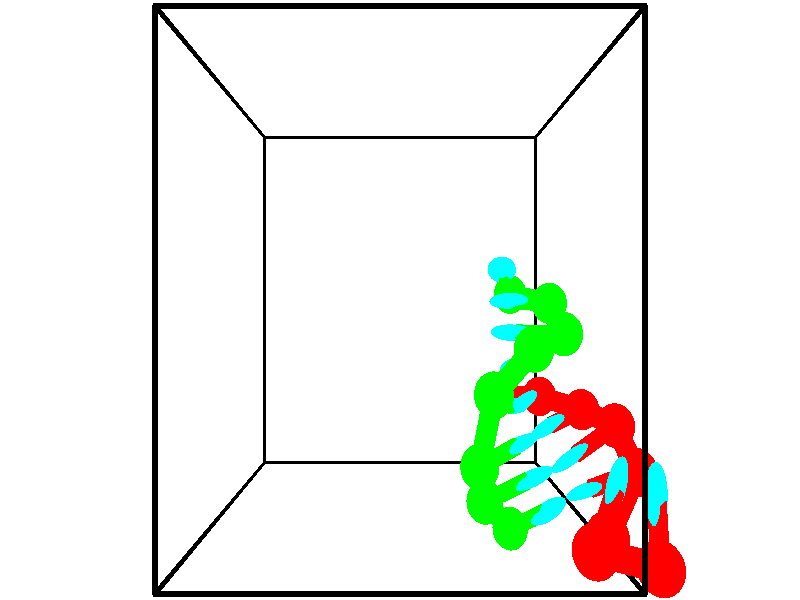 // switches for output
#declare DRAW_BASES = 1; // possible values are 0, 1; only relevant for DNA ribbons
#declare DRAW_BASES_TYPE = 3; // possible values are 1, 2, 3; only relevant for DNA ribbons
#declare DRAW_FOG = 0; // set to 1 to enable fog

#include "colors.inc"

#include "transforms.inc"
background { rgb <1, 1, 1>}

#default {
   normal{
       ripples 0.25
       frequency 0.20
       turbulence 0.2
       lambda 5
   }
	finish {
		phong 0.1
		phong_size 40.
	}
}

// original window dimensions: 1024x640


// camera settings

camera {
	sky <-0, 1, 0>
	up <-0, 1, 0>
	right 1.6 * <1, 0, 0>
	location <2.5, 2.5, 11.1562>
	look_at <2.5, 2.5, 2.5>
	direction <0, 0, -8.6562>
	angle 67.0682
}


# declare cpy_camera_pos = <2.5, 2.5, 11.1562>;
# if (DRAW_FOG = 1)
fog {
	fog_type 2
	up vnormalize(cpy_camera_pos)
	color rgbt<1,1,1,0.3>
	distance 1e-5
	fog_alt 3e-3
	fog_offset 4
}
# end


// LIGHTS

# declare lum = 6;
global_settings {
	ambient_light rgb lum * <0.05, 0.05, 0.05>
	max_trace_level 15
}# declare cpy_direct_light_amount = 0.25;
light_source
{	1000 * <-1, -1, 1>,
	rgb lum * cpy_direct_light_amount
	parallel
}

light_source
{	1000 * <1, 1, -1>,
	rgb lum * cpy_direct_light_amount
	parallel
}

// strand 0

// nucleotide -1

// particle -1
sphere {
	<5.352369, 0.053478, 4.556248> 0.250000
	pigment { color rgbt <1,0,0,0> }
	no_shadow
}
cylinder {
	<5.305653, 0.448418, 4.599144>,  <5.277623, 0.685382, 4.624882>, 0.100000
	pigment { color rgbt <1,0,0,0> }
	no_shadow
}
cylinder {
	<5.305653, 0.448418, 4.599144>,  <5.352369, 0.053478, 4.556248>, 0.100000
	pigment { color rgbt <1,0,0,0> }
	no_shadow
}

// particle -1
sphere {
	<5.305653, 0.448418, 4.599144> 0.100000
	pigment { color rgbt <1,0,0,0> }
	no_shadow
}
sphere {
	0, 1
	scale<0.080000,0.200000,0.300000>
	matrix <-0.651031, 0.005432, -0.759032,
		-0.750012, -0.158465, 0.642161,
		-0.116792, 0.987350, 0.107240,
		5.270615, 0.744623, 4.631316>
	pigment { color rgbt <0,1,1,0> }
	no_shadow
}
cylinder {
	<4.627176, 0.217660, 4.594887>,  <5.352369, 0.053478, 4.556248>, 0.130000
	pigment { color rgbt <1,0,0,0> }
	no_shadow
}

// nucleotide -1

// particle -1
sphere {
	<4.627176, 0.217660, 4.594887> 0.250000
	pigment { color rgbt <1,0,0,0> }
	no_shadow
}
cylinder {
	<4.823029, 0.515236, 4.412979>,  <4.940540, 0.693781, 4.303834>, 0.100000
	pigment { color rgbt <1,0,0,0> }
	no_shadow
}
cylinder {
	<4.823029, 0.515236, 4.412979>,  <4.627176, 0.217660, 4.594887>, 0.100000
	pigment { color rgbt <1,0,0,0> }
	no_shadow
}

// particle -1
sphere {
	<4.823029, 0.515236, 4.412979> 0.100000
	pigment { color rgbt <1,0,0,0> }
	no_shadow
}
sphere {
	0, 1
	scale<0.080000,0.200000,0.300000>
	matrix <-0.730698, 0.065508, -0.679550,
		-0.475754, 0.665029, 0.575670,
		0.489631, 0.743939, -0.454770,
		4.969918, 0.738418, 4.276548>
	pigment { color rgbt <0,1,1,0> }
	no_shadow
}
cylinder {
	<4.978820, 0.139882, 3.944383>,  <4.627176, 0.217660, 4.594887>, 0.130000
	pigment { color rgbt <1,0,0,0> }
	no_shadow
}

// nucleotide -1

// particle -1
sphere {
	<4.978820, 0.139882, 3.944383> 0.250000
	pigment { color rgbt <1,0,0,0> }
	no_shadow
}
cylinder {
	<5.051510, 0.050079, 3.561432>,  <5.095124, -0.003802, 3.331661>, 0.100000
	pigment { color rgbt <1,0,0,0> }
	no_shadow
}
cylinder {
	<5.051510, 0.050079, 3.561432>,  <4.978820, 0.139882, 3.944383>, 0.100000
	pigment { color rgbt <1,0,0,0> }
	no_shadow
}

// particle -1
sphere {
	<5.051510, 0.050079, 3.561432> 0.100000
	pigment { color rgbt <1,0,0,0> }
	no_shadow
}
sphere {
	0, 1
	scale<0.080000,0.200000,0.300000>
	matrix <-0.334794, 0.901299, -0.274905,
		0.924602, 0.370482, 0.088626,
		0.181726, -0.224506, -0.957378,
		5.106028, -0.017273, 3.274219>
	pigment { color rgbt <0,1,1,0> }
	no_shadow
}
cylinder {
	<5.462963, 0.705140, 3.596732>,  <4.978820, 0.139882, 3.944383>, 0.130000
	pigment { color rgbt <1,0,0,0> }
	no_shadow
}

// nucleotide -1

// particle -1
sphere {
	<5.462963, 0.705140, 3.596732> 0.250000
	pigment { color rgbt <1,0,0,0> }
	no_shadow
}
cylinder {
	<5.179565, 0.537842, 3.369362>,  <5.009527, 0.437463, 3.232940>, 0.100000
	pigment { color rgbt <1,0,0,0> }
	no_shadow
}
cylinder {
	<5.179565, 0.537842, 3.369362>,  <5.462963, 0.705140, 3.596732>, 0.100000
	pigment { color rgbt <1,0,0,0> }
	no_shadow
}

// particle -1
sphere {
	<5.179565, 0.537842, 3.369362> 0.100000
	pigment { color rgbt <1,0,0,0> }
	no_shadow
}
sphere {
	0, 1
	scale<0.080000,0.200000,0.300000>
	matrix <-0.316018, 0.908214, -0.274373,
		0.631006, -0.014760, -0.775637,
		-0.708494, -0.418247, -0.568424,
		4.967017, 0.412368, 3.198834>
	pigment { color rgbt <0,1,1,0> }
	no_shadow
}
cylinder {
	<5.425279, 1.078491, 2.960547>,  <5.462963, 0.705140, 3.596732>, 0.130000
	pigment { color rgbt <1,0,0,0> }
	no_shadow
}

// nucleotide -1

// particle -1
sphere {
	<5.425279, 1.078491, 2.960547> 0.250000
	pigment { color rgbt <1,0,0,0> }
	no_shadow
}
cylinder {
	<5.085926, 0.867439, 2.943321>,  <4.882314, 0.740808, 2.932986>, 0.100000
	pigment { color rgbt <1,0,0,0> }
	no_shadow
}
cylinder {
	<5.085926, 0.867439, 2.943321>,  <5.425279, 1.078491, 2.960547>, 0.100000
	pigment { color rgbt <1,0,0,0> }
	no_shadow
}

// particle -1
sphere {
	<5.085926, 0.867439, 2.943321> 0.100000
	pigment { color rgbt <1,0,0,0> }
	no_shadow
}
sphere {
	0, 1
	scale<0.080000,0.200000,0.300000>
	matrix <-0.466224, 0.783222, -0.411338,
		0.250764, -0.328894, -0.910465,
		-0.848382, -0.527629, -0.043066,
		4.831411, 0.709151, 2.930402>
	pigment { color rgbt <0,1,1,0> }
	no_shadow
}
cylinder {
	<5.169662, 1.156631, 2.275167>,  <5.425279, 1.078491, 2.960547>, 0.130000
	pigment { color rgbt <1,0,0,0> }
	no_shadow
}

// nucleotide -1

// particle -1
sphere {
	<5.169662, 1.156631, 2.275167> 0.250000
	pigment { color rgbt <1,0,0,0> }
	no_shadow
}
cylinder {
	<4.837757, 1.073219, 2.482246>,  <4.638614, 1.023172, 2.606494>, 0.100000
	pigment { color rgbt <1,0,0,0> }
	no_shadow
}
cylinder {
	<4.837757, 1.073219, 2.482246>,  <5.169662, 1.156631, 2.275167>, 0.100000
	pigment { color rgbt <1,0,0,0> }
	no_shadow
}

// particle -1
sphere {
	<4.837757, 1.073219, 2.482246> 0.100000
	pigment { color rgbt <1,0,0,0> }
	no_shadow
}
sphere {
	0, 1
	scale<0.080000,0.200000,0.300000>
	matrix <-0.462572, 0.775962, -0.428848,
		-0.312287, -0.595314, -0.740322,
		-0.829761, -0.208529, 0.517699,
		4.588829, 1.010661, 2.637556>
	pigment { color rgbt <0,1,1,0> }
	no_shadow
}
cylinder {
	<4.651383, 1.261615, 1.842926>,  <5.169662, 1.156631, 2.275167>, 0.130000
	pigment { color rgbt <1,0,0,0> }
	no_shadow
}

// nucleotide -1

// particle -1
sphere {
	<4.651383, 1.261615, 1.842926> 0.250000
	pigment { color rgbt <1,0,0,0> }
	no_shadow
}
cylinder {
	<4.447136, 1.271492, 2.186707>,  <4.324587, 1.277418, 2.392975>, 0.100000
	pigment { color rgbt <1,0,0,0> }
	no_shadow
}
cylinder {
	<4.447136, 1.271492, 2.186707>,  <4.651383, 1.261615, 1.842926>, 0.100000
	pigment { color rgbt <1,0,0,0> }
	no_shadow
}

// particle -1
sphere {
	<4.447136, 1.271492, 2.186707> 0.100000
	pigment { color rgbt <1,0,0,0> }
	no_shadow
}
sphere {
	0, 1
	scale<0.080000,0.200000,0.300000>
	matrix <-0.522831, 0.784632, -0.333167,
		-0.682581, -0.619470, -0.387737,
		-0.510618, 0.024693, 0.859453,
		4.293950, 1.278900, 2.444542>
	pigment { color rgbt <0,1,1,0> }
	no_shadow
}
cylinder {
	<4.038796, 1.233796, 1.670565>,  <4.651383, 1.261615, 1.842926>, 0.130000
	pigment { color rgbt <1,0,0,0> }
	no_shadow
}

// nucleotide -1

// particle -1
sphere {
	<4.038796, 1.233796, 1.670565> 0.250000
	pigment { color rgbt <1,0,0,0> }
	no_shadow
}
cylinder {
	<4.070457, 1.419899, 2.023216>,  <4.089454, 1.531561, 2.234807>, 0.100000
	pigment { color rgbt <1,0,0,0> }
	no_shadow
}
cylinder {
	<4.070457, 1.419899, 2.023216>,  <4.038796, 1.233796, 1.670565>, 0.100000
	pigment { color rgbt <1,0,0,0> }
	no_shadow
}

// particle -1
sphere {
	<4.070457, 1.419899, 2.023216> 0.100000
	pigment { color rgbt <1,0,0,0> }
	no_shadow
}
sphere {
	0, 1
	scale<0.080000,0.200000,0.300000>
	matrix <-0.555639, 0.754869, -0.348479,
		-0.827647, -0.462285, 0.318265,
		0.079152, 0.465259, 0.881629,
		4.094203, 1.559477, 2.287705>
	pigment { color rgbt <0,1,1,0> }
	no_shadow
}
// strand 1

// nucleotide -1

// particle -1
sphere {
	<4.210615, 2.570300, 1.769363> 0.250000
	pigment { color rgbt <0,1,0,0> }
	no_shadow
}
cylinder {
	<4.080616, 2.738449, 2.108223>,  <4.002616, 2.839338, 2.311539>, 0.100000
	pigment { color rgbt <0,1,0,0> }
	no_shadow
}
cylinder {
	<4.080616, 2.738449, 2.108223>,  <4.210615, 2.570300, 1.769363>, 0.100000
	pigment { color rgbt <0,1,0,0> }
	no_shadow
}

// particle -1
sphere {
	<4.080616, 2.738449, 2.108223> 0.100000
	pigment { color rgbt <0,1,0,0> }
	no_shadow
}
sphere {
	0, 1
	scale<0.080000,0.200000,0.300000>
	matrix <0.049884, -0.886911, 0.459239,
		0.944398, 0.191511, 0.267275,
		-0.324998, 0.420372, 0.847150,
		3.983117, 2.864561, 2.362368>
	pigment { color rgbt <0,1,1,0> }
	no_shadow
}
cylinder {
	<4.682175, 2.459102, 2.328126>,  <4.210615, 2.570300, 1.769363>, 0.130000
	pigment { color rgbt <0,1,0,0> }
	no_shadow
}

// nucleotide -1

// particle -1
sphere {
	<4.682175, 2.459102, 2.328126> 0.250000
	pigment { color rgbt <0,1,0,0> }
	no_shadow
}
cylinder {
	<4.317341, 2.476479, 2.491203>,  <4.098441, 2.486904, 2.589050>, 0.100000
	pigment { color rgbt <0,1,0,0> }
	no_shadow
}
cylinder {
	<4.317341, 2.476479, 2.491203>,  <4.682175, 2.459102, 2.328126>, 0.100000
	pigment { color rgbt <0,1,0,0> }
	no_shadow
}

// particle -1
sphere {
	<4.317341, 2.476479, 2.491203> 0.100000
	pigment { color rgbt <0,1,0,0> }
	no_shadow
}
sphere {
	0, 1
	scale<0.080000,0.200000,0.300000>
	matrix <0.067630, -0.964809, 0.254104,
		0.404385, 0.259337, 0.877050,
		-0.912085, 0.043440, 0.407693,
		4.043715, 2.489511, 2.613511>
	pigment { color rgbt <0,1,1,0> }
	no_shadow
}
cylinder {
	<4.724555, 2.114658, 2.962514>,  <4.682175, 2.459102, 2.328126>, 0.130000
	pigment { color rgbt <0,1,0,0> }
	no_shadow
}

// nucleotide -1

// particle -1
sphere {
	<4.724555, 2.114658, 2.962514> 0.250000
	pigment { color rgbt <0,1,0,0> }
	no_shadow
}
cylinder {
	<4.347516, 2.115997, 2.828949>,  <4.121293, 2.116801, 2.748810>, 0.100000
	pigment { color rgbt <0,1,0,0> }
	no_shadow
}
cylinder {
	<4.347516, 2.115997, 2.828949>,  <4.724555, 2.114658, 2.962514>, 0.100000
	pigment { color rgbt <0,1,0,0> }
	no_shadow
}

// particle -1
sphere {
	<4.347516, 2.115997, 2.828949> 0.100000
	pigment { color rgbt <0,1,0,0> }
	no_shadow
}
sphere {
	0, 1
	scale<0.080000,0.200000,0.300000>
	matrix <-0.118268, -0.938482, 0.324445,
		-0.312284, 0.345312, 0.885008,
		-0.942598, 0.003349, -0.333912,
		4.064736, 2.117002, 2.728775>
	pigment { color rgbt <0,1,1,0> }
	no_shadow
}
cylinder {
	<4.202173, 1.981416, 3.490684>,  <4.724555, 2.114658, 2.962514>, 0.130000
	pigment { color rgbt <0,1,0,0> }
	no_shadow
}

// nucleotide -1

// particle -1
sphere {
	<4.202173, 1.981416, 3.490684> 0.250000
	pigment { color rgbt <0,1,0,0> }
	no_shadow
}
cylinder {
	<4.135884, 1.843338, 3.121170>,  <4.096111, 1.760491, 2.899462>, 0.100000
	pigment { color rgbt <0,1,0,0> }
	no_shadow
}
cylinder {
	<4.135884, 1.843338, 3.121170>,  <4.202173, 1.981416, 3.490684>, 0.100000
	pigment { color rgbt <0,1,0,0> }
	no_shadow
}

// particle -1
sphere {
	<4.135884, 1.843338, 3.121170> 0.100000
	pigment { color rgbt <0,1,0,0> }
	no_shadow
}
sphere {
	0, 1
	scale<0.080000,0.200000,0.300000>
	matrix <0.094255, -0.937993, 0.333594,
		-0.981658, -0.031787, 0.187982,
		-0.165722, -0.345194, -0.923784,
		4.086168, 1.739780, 2.844035>
	pigment { color rgbt <0,1,1,0> }
	no_shadow
}
cylinder {
	<3.688924, 1.494756, 3.513082>,  <4.202173, 1.981416, 3.490684>, 0.130000
	pigment { color rgbt <0,1,0,0> }
	no_shadow
}

// nucleotide -1

// particle -1
sphere {
	<3.688924, 1.494756, 3.513082> 0.250000
	pigment { color rgbt <0,1,0,0> }
	no_shadow
}
cylinder {
	<3.877862, 1.383209, 3.178627>,  <3.991225, 1.316281, 2.977954>, 0.100000
	pigment { color rgbt <0,1,0,0> }
	no_shadow
}
cylinder {
	<3.877862, 1.383209, 3.178627>,  <3.688924, 1.494756, 3.513082>, 0.100000
	pigment { color rgbt <0,1,0,0> }
	no_shadow
}

// particle -1
sphere {
	<3.877862, 1.383209, 3.178627> 0.100000
	pigment { color rgbt <0,1,0,0> }
	no_shadow
}
sphere {
	0, 1
	scale<0.080000,0.200000,0.300000>
	matrix <-0.026948, -0.952756, 0.302537,
		-0.881001, -0.120369, -0.457545,
		0.472345, -0.278866, -0.836136,
		4.019565, 1.299549, 2.927786>
	pigment { color rgbt <0,1,1,0> }
	no_shadow
}
cylinder {
	<3.532800, 0.693343, 3.334433>,  <3.688924, 1.494756, 3.513082>, 0.130000
	pigment { color rgbt <0,1,0,0> }
	no_shadow
}

// nucleotide -1

// particle -1
sphere {
	<3.532800, 0.693343, 3.334433> 0.250000
	pigment { color rgbt <0,1,0,0> }
	no_shadow
}
cylinder {
	<3.864890, 0.794044, 3.135498>,  <4.064145, 0.854465, 3.016137>, 0.100000
	pigment { color rgbt <0,1,0,0> }
	no_shadow
}
cylinder {
	<3.864890, 0.794044, 3.135498>,  <3.532800, 0.693343, 3.334433>, 0.100000
	pigment { color rgbt <0,1,0,0> }
	no_shadow
}

// particle -1
sphere {
	<3.864890, 0.794044, 3.135498> 0.100000
	pigment { color rgbt <0,1,0,0> }
	no_shadow
}
sphere {
	0, 1
	scale<0.080000,0.200000,0.300000>
	matrix <0.335370, -0.938253, 0.084902,
		-0.445254, -0.237280, -0.863393,
		0.830226, 0.251753, -0.497338,
		4.113958, 0.869570, 2.986297>
	pigment { color rgbt <0,1,1,0> }
	no_shadow
}
cylinder {
	<3.660641, 0.200912, 2.900232>,  <3.532800, 0.693343, 3.334433>, 0.130000
	pigment { color rgbt <0,1,0,0> }
	no_shadow
}

// nucleotide -1

// particle -1
sphere {
	<3.660641, 0.200912, 2.900232> 0.250000
	pigment { color rgbt <0,1,0,0> }
	no_shadow
}
cylinder {
	<4.031587, 0.350426, 2.893509>,  <4.254154, 0.440134, 2.889475>, 0.100000
	pigment { color rgbt <0,1,0,0> }
	no_shadow
}
cylinder {
	<4.031587, 0.350426, 2.893509>,  <3.660641, 0.200912, 2.900232>, 0.100000
	pigment { color rgbt <0,1,0,0> }
	no_shadow
}

// particle -1
sphere {
	<4.031587, 0.350426, 2.893509> 0.100000
	pigment { color rgbt <0,1,0,0> }
	no_shadow
}
sphere {
	0, 1
	scale<0.080000,0.200000,0.300000>
	matrix <0.373905, -0.927456, 0.004530,
		-0.013895, -0.010486, -0.999848,
		0.927363, 0.373785, -0.016808,
		4.309795, 0.462561, 2.888467>
	pigment { color rgbt <0,1,1,0> }
	no_shadow
}
cylinder {
	<4.083072, -0.238248, 2.476534>,  <3.660641, 0.200912, 2.900232>, 0.130000
	pigment { color rgbt <0,1,0,0> }
	no_shadow
}

// nucleotide -1

// particle -1
sphere {
	<4.083072, -0.238248, 2.476534> 0.250000
	pigment { color rgbt <0,1,0,0> }
	no_shadow
}
cylinder {
	<4.331657, -0.046593, 2.724472>,  <4.480809, 0.068401, 2.873235>, 0.100000
	pigment { color rgbt <0,1,0,0> }
	no_shadow
}
cylinder {
	<4.331657, -0.046593, 2.724472>,  <4.083072, -0.238248, 2.476534>, 0.100000
	pigment { color rgbt <0,1,0,0> }
	no_shadow
}

// particle -1
sphere {
	<4.331657, -0.046593, 2.724472> 0.100000
	pigment { color rgbt <0,1,0,0> }
	no_shadow
}
sphere {
	0, 1
	scale<0.080000,0.200000,0.300000>
	matrix <0.615282, -0.788271, -0.007558,
		0.484984, 0.386077, -0.784688,
		0.621465, 0.479139, 0.619845,
		4.518097, 0.097149, 2.910425>
	pigment { color rgbt <0,1,1,0> }
	no_shadow
}
// box output
cylinder {
	<0.000000, 0.000000, 0.000000>,  <5.000000, 0.000000, 0.000000>, 0.025000
	pigment { color rgbt <0,0,0,0> }
	no_shadow
}
cylinder {
	<0.000000, 0.000000, 0.000000>,  <0.000000, 5.000000, 0.000000>, 0.025000
	pigment { color rgbt <0,0,0,0> }
	no_shadow
}
cylinder {
	<0.000000, 0.000000, 0.000000>,  <0.000000, 0.000000, 5.000000>, 0.025000
	pigment { color rgbt <0,0,0,0> }
	no_shadow
}
cylinder {
	<5.000000, 5.000000, 5.000000>,  <0.000000, 5.000000, 5.000000>, 0.025000
	pigment { color rgbt <0,0,0,0> }
	no_shadow
}
cylinder {
	<5.000000, 5.000000, 5.000000>,  <5.000000, 0.000000, 5.000000>, 0.025000
	pigment { color rgbt <0,0,0,0> }
	no_shadow
}
cylinder {
	<5.000000, 5.000000, 5.000000>,  <5.000000, 5.000000, 0.000000>, 0.025000
	pigment { color rgbt <0,0,0,0> }
	no_shadow
}
cylinder {
	<0.000000, 0.000000, 5.000000>,  <0.000000, 5.000000, 5.000000>, 0.025000
	pigment { color rgbt <0,0,0,0> }
	no_shadow
}
cylinder {
	<0.000000, 0.000000, 5.000000>,  <5.000000, 0.000000, 5.000000>, 0.025000
	pigment { color rgbt <0,0,0,0> }
	no_shadow
}
cylinder {
	<5.000000, 5.000000, 0.000000>,  <0.000000, 5.000000, 0.000000>, 0.025000
	pigment { color rgbt <0,0,0,0> }
	no_shadow
}
cylinder {
	<5.000000, 5.000000, 0.000000>,  <5.000000, 0.000000, 0.000000>, 0.025000
	pigment { color rgbt <0,0,0,0> }
	no_shadow
}
cylinder {
	<5.000000, 0.000000, 5.000000>,  <5.000000, 0.000000, 0.000000>, 0.025000
	pigment { color rgbt <0,0,0,0> }
	no_shadow
}
cylinder {
	<0.000000, 5.000000, 0.000000>,  <0.000000, 5.000000, 5.000000>, 0.025000
	pigment { color rgbt <0,0,0,0> }
	no_shadow
}
// end of box output
